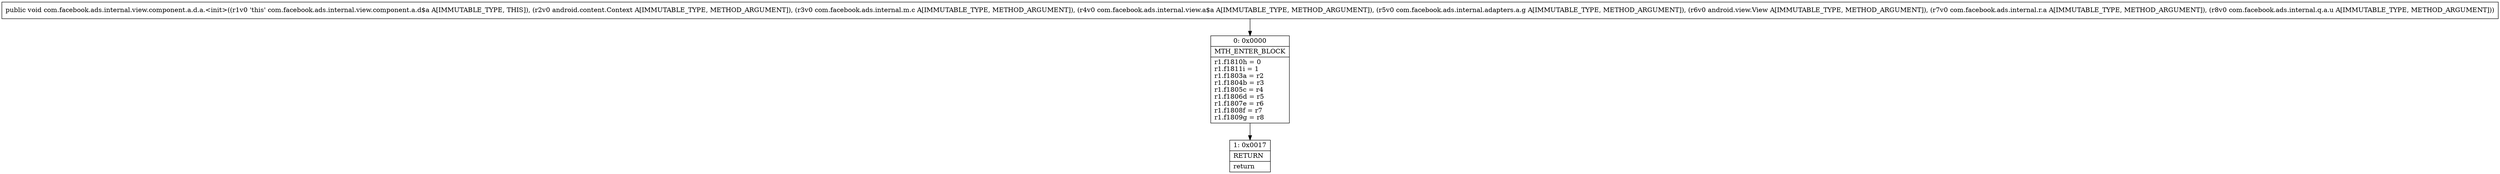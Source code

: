 digraph "CFG forcom.facebook.ads.internal.view.component.a.d.a.\<init\>(Landroid\/content\/Context;Lcom\/facebook\/ads\/internal\/m\/c;Lcom\/facebook\/ads\/internal\/view\/a$a;Lcom\/facebook\/ads\/internal\/adapters\/a\/g;Landroid\/view\/View;Lcom\/facebook\/ads\/internal\/r\/a;Lcom\/facebook\/ads\/internal\/q\/a\/u;)V" {
Node_0 [shape=record,label="{0\:\ 0x0000|MTH_ENTER_BLOCK\l|r1.f1810h = 0\lr1.f1811i = 1\lr1.f1803a = r2\lr1.f1804b = r3\lr1.f1805c = r4\lr1.f1806d = r5\lr1.f1807e = r6\lr1.f1808f = r7\lr1.f1809g = r8\l}"];
Node_1 [shape=record,label="{1\:\ 0x0017|RETURN\l|return\l}"];
MethodNode[shape=record,label="{public void com.facebook.ads.internal.view.component.a.d.a.\<init\>((r1v0 'this' com.facebook.ads.internal.view.component.a.d$a A[IMMUTABLE_TYPE, THIS]), (r2v0 android.content.Context A[IMMUTABLE_TYPE, METHOD_ARGUMENT]), (r3v0 com.facebook.ads.internal.m.c A[IMMUTABLE_TYPE, METHOD_ARGUMENT]), (r4v0 com.facebook.ads.internal.view.a$a A[IMMUTABLE_TYPE, METHOD_ARGUMENT]), (r5v0 com.facebook.ads.internal.adapters.a.g A[IMMUTABLE_TYPE, METHOD_ARGUMENT]), (r6v0 android.view.View A[IMMUTABLE_TYPE, METHOD_ARGUMENT]), (r7v0 com.facebook.ads.internal.r.a A[IMMUTABLE_TYPE, METHOD_ARGUMENT]), (r8v0 com.facebook.ads.internal.q.a.u A[IMMUTABLE_TYPE, METHOD_ARGUMENT])) }"];
MethodNode -> Node_0;
Node_0 -> Node_1;
}

